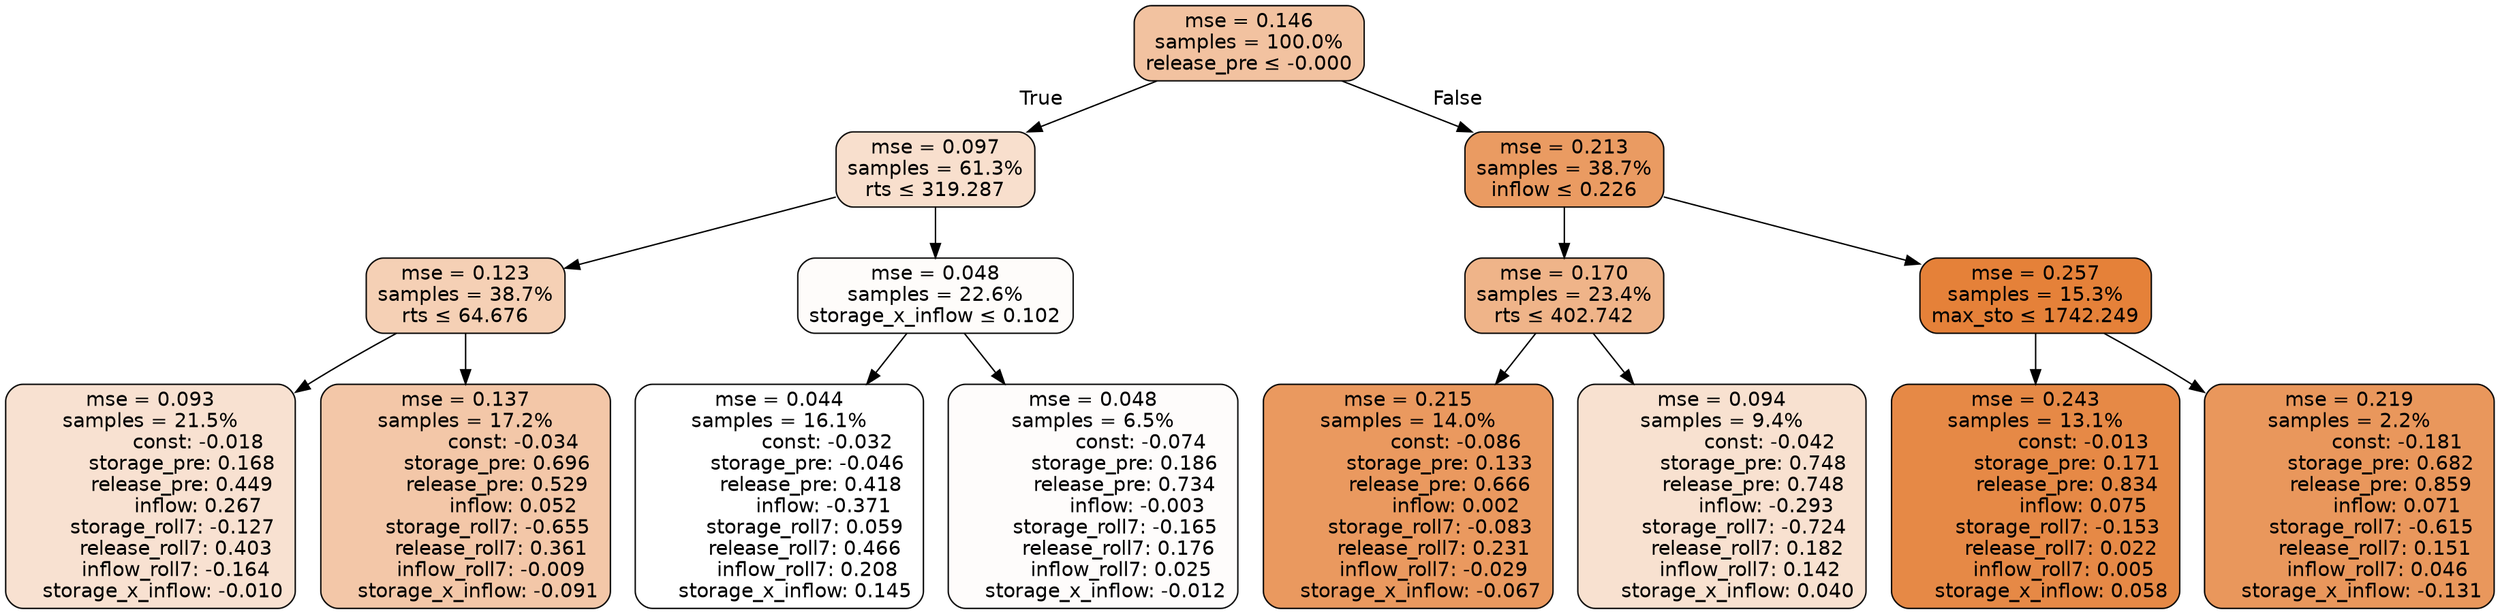 digraph tree {
bgcolor="transparent"
node [shape=rectangle, style="filled, rounded", color="black", fontname=helvetica] ;
edge [fontname=helvetica] ;
	"0" [label="mse = 0.146
samples = 100.0%
release_pre &le; -0.000", fillcolor="#f2c2a0"]
	"1" [label="mse = 0.097
samples = 61.3%
rts &le; 319.287", fillcolor="#f8dfcd"]
	"2" [label="mse = 0.123
samples = 38.7%
rts &le; 64.676", fillcolor="#f5d0b5"]
	"3" [label="mse = 0.093
samples = 21.5%
               const: -0.018
          storage_pre: 0.168
          release_pre: 0.449
               inflow: 0.267
       storage_roll7: -0.127
        release_roll7: 0.403
        inflow_roll7: -0.164
    storage_x_inflow: -0.010", fillcolor="#f8e1d1"]
	"4" [label="mse = 0.137
samples = 17.2%
               const: -0.034
          storage_pre: 0.696
          release_pre: 0.529
               inflow: 0.052
       storage_roll7: -0.655
        release_roll7: 0.361
        inflow_roll7: -0.009
    storage_x_inflow: -0.091", fillcolor="#f3c7a8"]
	"5" [label="mse = 0.048
samples = 22.6%
storage_x_inflow &le; 0.102", fillcolor="#fefcfa"]
	"6" [label="mse = 0.044
samples = 16.1%
               const: -0.032
         storage_pre: -0.046
          release_pre: 0.418
              inflow: -0.371
        storage_roll7: 0.059
        release_roll7: 0.466
         inflow_roll7: 0.208
     storage_x_inflow: 0.145", fillcolor="#ffffff"]
	"7" [label="mse = 0.048
samples = 6.5%
               const: -0.074
          storage_pre: 0.186
          release_pre: 0.734
              inflow: -0.003
       storage_roll7: -0.165
        release_roll7: 0.176
         inflow_roll7: 0.025
    storage_x_inflow: -0.012", fillcolor="#fefcfb"]
	"8" [label="mse = 0.213
samples = 38.7%
inflow &le; 0.226", fillcolor="#ea9b62"]
	"9" [label="mse = 0.170
samples = 23.4%
rts &le; 402.742", fillcolor="#efb489"]
	"10" [label="mse = 0.215
samples = 14.0%
               const: -0.086
          storage_pre: 0.133
          release_pre: 0.666
               inflow: 0.002
       storage_roll7: -0.083
        release_roll7: 0.231
        inflow_roll7: -0.029
    storage_x_inflow: -0.067", fillcolor="#ea995f"]
	"11" [label="mse = 0.094
samples = 9.4%
               const: -0.042
          storage_pre: 0.748
          release_pre: 0.748
              inflow: -0.293
       storage_roll7: -0.724
        release_roll7: 0.182
         inflow_roll7: 0.142
     storage_x_inflow: 0.040", fillcolor="#f8e1d0"]
	"12" [label="mse = 0.257
samples = 15.3%
max_sto &le; 1742.249", fillcolor="#e58139"]
	"13" [label="mse = 0.243
samples = 13.1%
               const: -0.013
          storage_pre: 0.171
          release_pre: 0.834
               inflow: 0.075
       storage_roll7: -0.153
        release_roll7: 0.022
         inflow_roll7: 0.005
     storage_x_inflow: 0.058", fillcolor="#e68946"]
	"14" [label="mse = 0.219
samples = 2.2%
               const: -0.181
          storage_pre: 0.682
          release_pre: 0.859
               inflow: 0.071
       storage_roll7: -0.615
        release_roll7: 0.151
         inflow_roll7: 0.046
    storage_x_inflow: -0.131", fillcolor="#e9975c"]

	"0" -> "1" [labeldistance=2.5, labelangle=45, headlabel="True"]
	"1" -> "2"
	"2" -> "3"
	"2" -> "4"
	"1" -> "5"
	"5" -> "6"
	"5" -> "7"
	"0" -> "8" [labeldistance=2.5, labelangle=-45, headlabel="False"]
	"8" -> "9"
	"9" -> "10"
	"9" -> "11"
	"8" -> "12"
	"12" -> "13"
	"12" -> "14"
}